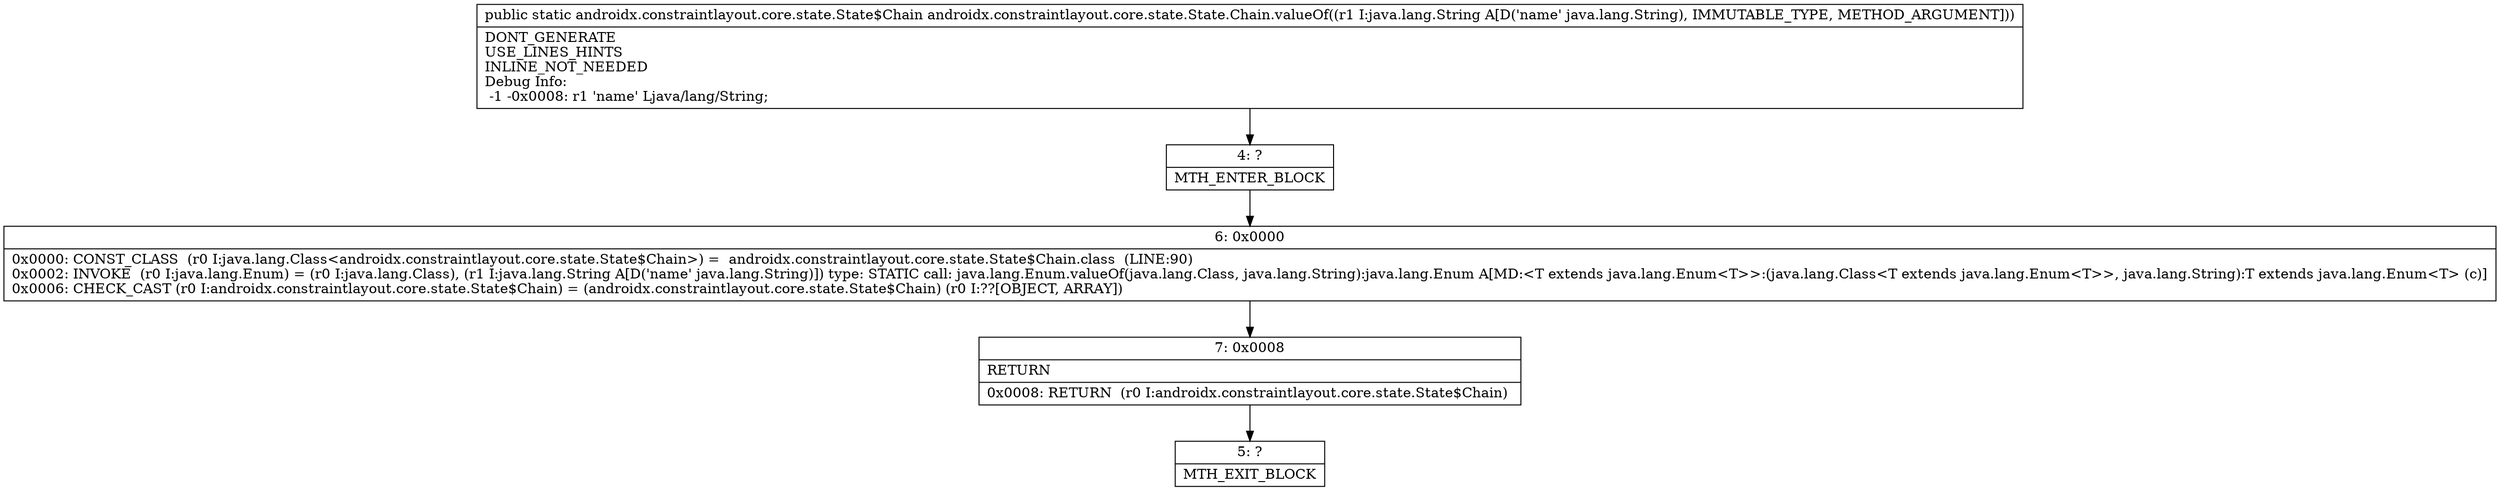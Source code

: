 digraph "CFG forandroidx.constraintlayout.core.state.State.Chain.valueOf(Ljava\/lang\/String;)Landroidx\/constraintlayout\/core\/state\/State$Chain;" {
Node_4 [shape=record,label="{4\:\ ?|MTH_ENTER_BLOCK\l}"];
Node_6 [shape=record,label="{6\:\ 0x0000|0x0000: CONST_CLASS  (r0 I:java.lang.Class\<androidx.constraintlayout.core.state.State$Chain\>) =  androidx.constraintlayout.core.state.State$Chain.class  (LINE:90)\l0x0002: INVOKE  (r0 I:java.lang.Enum) = (r0 I:java.lang.Class), (r1 I:java.lang.String A[D('name' java.lang.String)]) type: STATIC call: java.lang.Enum.valueOf(java.lang.Class, java.lang.String):java.lang.Enum A[MD:\<T extends java.lang.Enum\<T\>\>:(java.lang.Class\<T extends java.lang.Enum\<T\>\>, java.lang.String):T extends java.lang.Enum\<T\> (c)]\l0x0006: CHECK_CAST (r0 I:androidx.constraintlayout.core.state.State$Chain) = (androidx.constraintlayout.core.state.State$Chain) (r0 I:??[OBJECT, ARRAY]) \l}"];
Node_7 [shape=record,label="{7\:\ 0x0008|RETURN\l|0x0008: RETURN  (r0 I:androidx.constraintlayout.core.state.State$Chain) \l}"];
Node_5 [shape=record,label="{5\:\ ?|MTH_EXIT_BLOCK\l}"];
MethodNode[shape=record,label="{public static androidx.constraintlayout.core.state.State$Chain androidx.constraintlayout.core.state.State.Chain.valueOf((r1 I:java.lang.String A[D('name' java.lang.String), IMMUTABLE_TYPE, METHOD_ARGUMENT]))  | DONT_GENERATE\lUSE_LINES_HINTS\lINLINE_NOT_NEEDED\lDebug Info:\l  \-1 \-0x0008: r1 'name' Ljava\/lang\/String;\l}"];
MethodNode -> Node_4;Node_4 -> Node_6;
Node_6 -> Node_7;
Node_7 -> Node_5;
}

